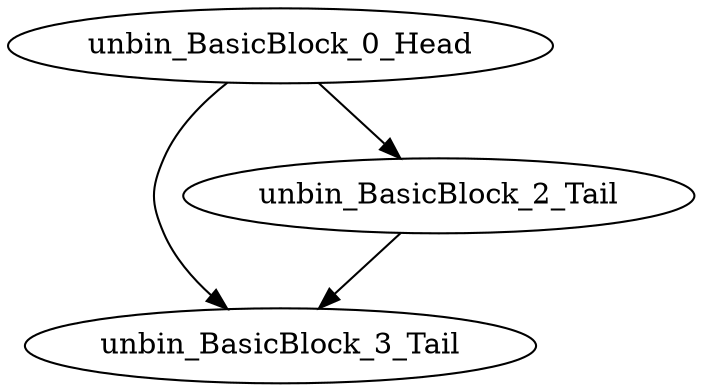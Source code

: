 digraph G {
    "unbin_BasicBlock_0_Head" -> "unbin_BasicBlock_3_Tail"
    "unbin_BasicBlock_0_Head" -> "unbin_BasicBlock_2_Tail"
    "unbin_BasicBlock_2_Tail" -> "unbin_BasicBlock_3_Tail"
}
